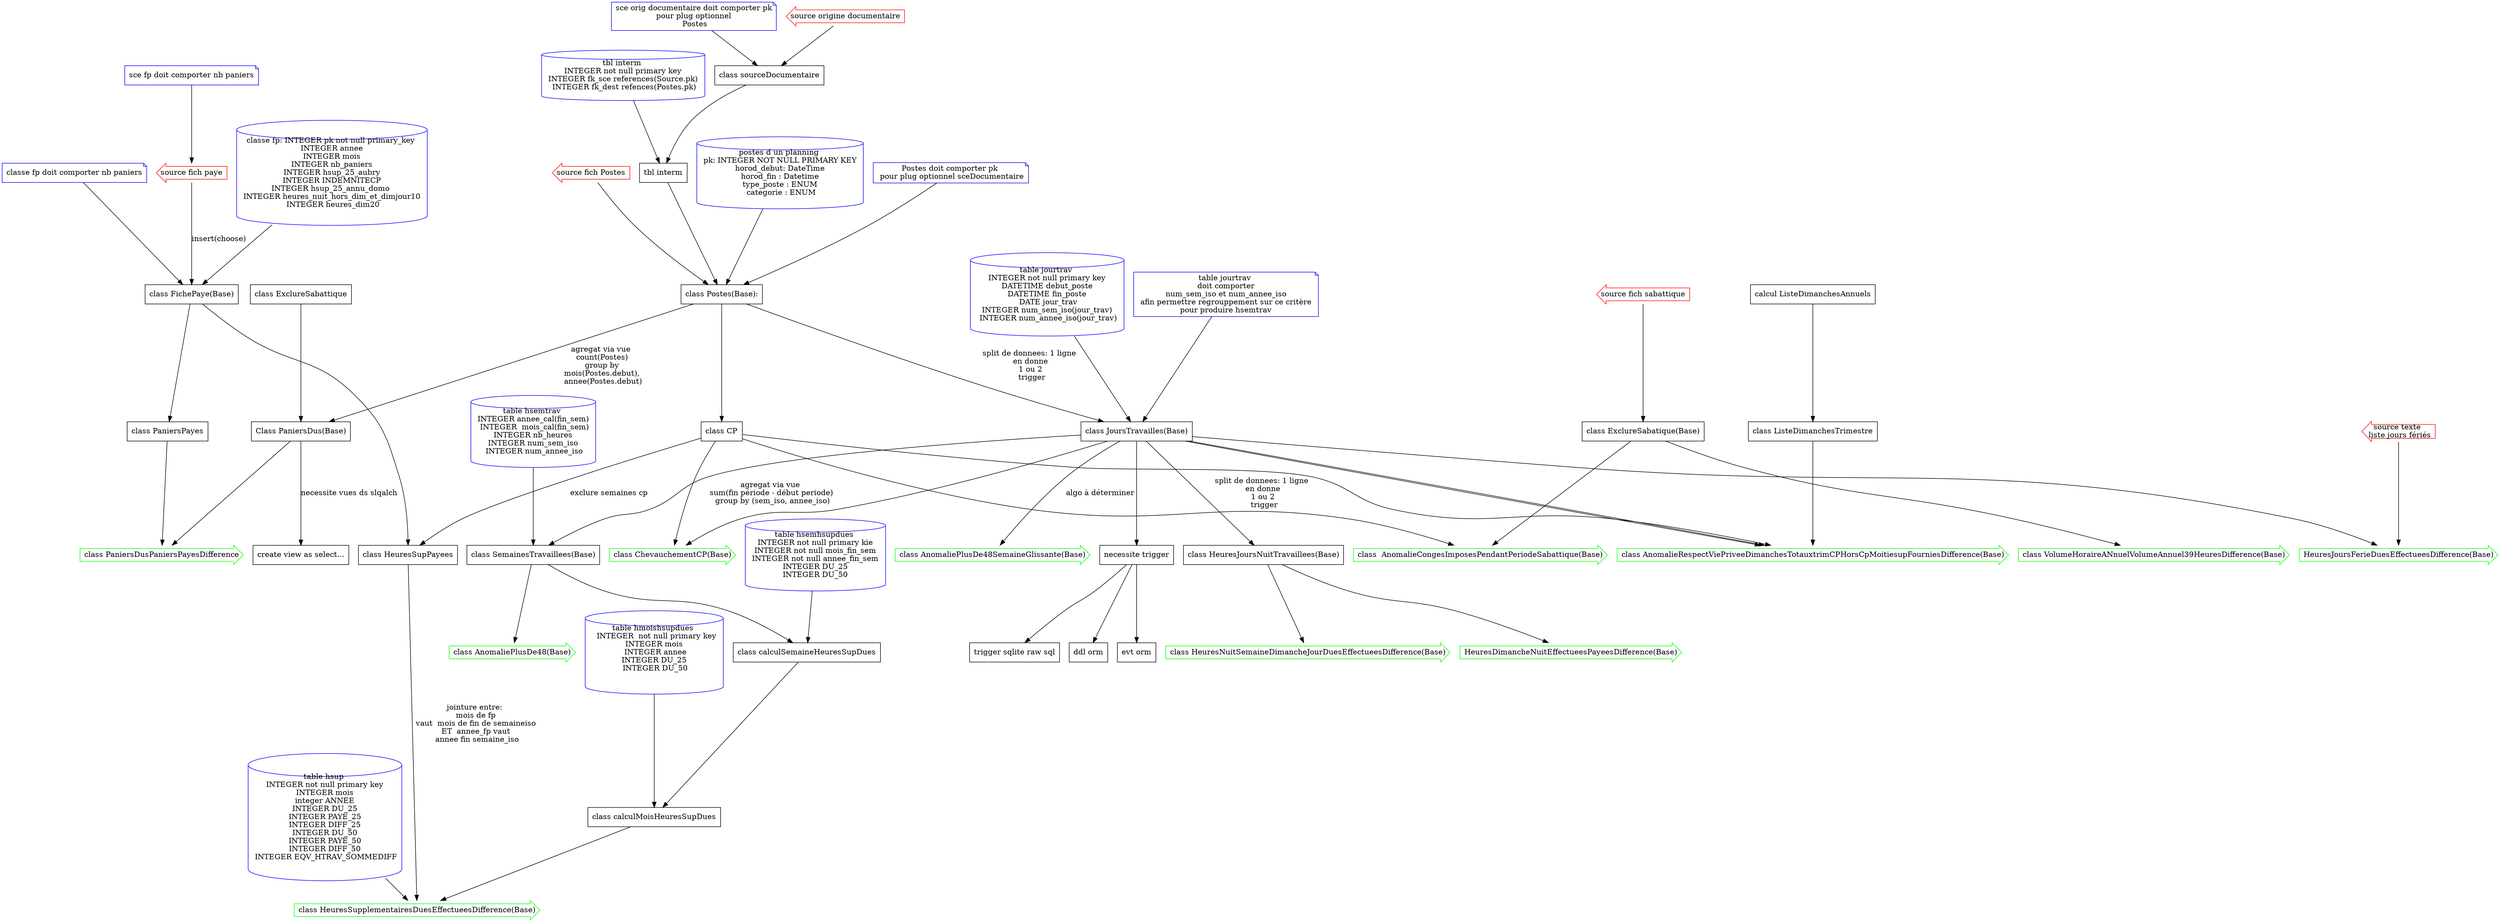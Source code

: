 digraph G {

// description des classes
node [shape="cylinder" color="blue"]
"postes d un planning \n pk: INTEGER NOT NULL PRIMARY KEY \n horod_debut: DateTime \n horod_fin : Datetime \n type_poste : ENUM \n categorie : ENUM"
"classe fp: INTEGER pk not null primary_key \n INTEGER annee \n INTEGER mois \n INTEGER nb_paniers \n INTEGER hsup_25_aubry \n INTEGER INDEMNITECP \n INTEGER hsup_25_annu_domo  \n INTEGER heures_nuit_hors_dim_et_dimjour10 \n INTEGER heures_dim20"
        "tbl interm \n INTEGER not null primary key \n INTEGER fk_sce references(Source.pk) \n INTEGER fk_dest refences(Postes.pk)"
        "table hsup \n INTEGER not null primary key \n INTEGER mois \n integer ANNEE \n INTEGER DU_25 \n INTEGER PAYE_25 \n INTEGER DIFF_25 \n INTEGER DU_50 \n INTEGER PAYE_50 \n INTEGER DIFF_50 \n INTEGER EQV_HTRAV_SOMMEDIFF"
        "table hmoishsupdues \n   INTEGER  not null primary key \n INTEGER mois \n  INTEGER annee \n INTEGER DU_25 \n  INTEGER DU_50 \n "
        "table hsemhsupdues \n INTEGER not null primary kie \n INTEGER not null mois_fin_sem \n INTEGER not null annee_fin_sem \n INTEGER DU_25 \n INTEGER DU_50 "
                "table jourtrav \n INTEGER not null primary key \n DATETIME debut_poste \n DATETIME fin_poste \n  DATE jour_trav \n INTEGER num_sem_iso(jour_trav) \n  INTEGER num_annee_iso(jour_trav) "
        "table hsemtrav \n INTEGER annee_cal(fin_sem) \n  INTEGER  mois_cal(fin_sem) \n INTEGER nb_heures \n INTEGER num_sem_iso \n INTEGER num_annee_iso"

// notes pour conception description des classe
node [shape="note" color="blue"]

    "sce fp doit comporter nb paniers"
        "classe fp doit comporter nb paniers"

        "sce orig documentaire doit comporter pk\n pour plug optionnel \n Postes"
        "Postes doit comporter pk \n pour plug optionnel sceDocumentaire"

        "table jourtrav \n doit comporter \n num_sem_iso et num_annee_iso \n afin permettre regrouppement sur ce critère \n pour produire hsemtrav "

        // les entrees
node [shape="larrow" color="red"]
    "source texte \n liste jours fériés"
    "source fich Postes"
    "source fich sabattique"
    "source fich paye"
    "source origine documentaire"
// les sorties
node [shape = "rarrow" color="green"]
"class HeuresSupplementairesDuesEffectueesDifference(Base)"
"class HeuresNuitSemaineDimancheJourDuesEffectueesDifference(Base)"
"HeuresDimancheNuitEffectueesPayeesDifference(Base)"
"HeuresJoursFerieDuesEffectueesDifference(Base)"
"class ChevauchementCP(Base)"
"class VolumeHoraireANnuelVolumeAnnuel39HeuresDifference(Base)"
"class AnomaliePlusDe48(Base)"
"class AnomaliePlusDe48SemaineGlissante(Base)"
"class AnomalieRespectViePriveeDimanchesTotauxtrimCPHorsCpMoitiesupFourniesDifference(Base)"
"class  AnomalieCongesImposesPendantPeriodeSabattique(Base)"
"class PaniersDusPaniersPayesDifference"
// les tables intermediaires
node [shape="box" color="black"]
// liste des classes pour n en oublier aucune
"class sourceDocumentaire"
 "class Postes(Base):"
"Class PaniersDus(Base)"
"class JoursTravailles(Base)"
"class FichePaye(Base)"
"class ExclureSabatique(Base)"


//TACHE "class HeuresSupplementairesDuesEffectueesDifference(Base)"
// mois annee de fiche de paye. du = heures travaillees au delà de 35 heures -> split de ces heures en entre 35 et 43 entre 43 et 48 plus de 48.
//                              paye = heures aubry 17.33 heures à 25 %   -  4 heures par semaine de cp (1 semaine = 5/5. 1 jour = 1/5 etc.... ) -> payé 25%
//                              paye = heurs annuelles (2 heures en mai 2017 foutage de g... ) => nécessité dans fiche de paye
  // constructin de jourstravailles depuis postes
"class Postes(Base):" -> "class JoursTravailles(Base)" [label = "split de donnees: 1 ligne \n en donne \n 1 ou 2 \n trigger"]
   // modelisatino de jourstravailles
        "table jourtrav \n doit comporter \n num_sem_iso et num_annee_iso \n afin permettre regrouppement sur ce critère \n pour produire hsemtrav " -> "class JoursTravailles(Base)"
        "table jourtrav \n INTEGER not null primary key \n DATETIME debut_poste \n DATETIME fin_poste \n  DATE jour_trav \n INTEGER num_sem_iso(jour_trav) \n  INTEGER num_annee_iso(jour_trav) " -> "class JoursTravailles(Base)"
        // comment remplir jours travailles?
 "class JoursTravailles(Base)" -> "necessite trigger"
 "necessite trigger" -> {"trigger sqlite raw sql" "ddl orm" "evt orm"  }
  // construction de semaines travaillees depuis jourstravailles
  "class JoursTravailles(Base)" -> "class SemainesTravaillees(Base)" [label = "agregat via vue \n sum(fin période - début periode) \n group by (sem_iso, annee_iso)"]
   // modélisation semaine travaillees
   "table hsemtrav \n INTEGER annee_cal(fin_sem) \n  INTEGER  mois_cal(fin_sem) \n INTEGER nb_heures \n INTEGER num_sem_iso \n INTEGER num_annee_iso" -> "class SemainesTravaillees(Base)"
  "class SemainesTravaillees(Base)" ->  "class calculSemaineHeuresSupDues"
"class calculSemaineHeuresSupDues"  -> "class calculMoisHeuresSupDues"
   // du mois heures sup au heures sup diff
"class calculMoisHeuresSupDues"-> "class HeuresSupplementairesDuesEffectueesDifference(Base)"
"table hmoishsupdues \n   INTEGER  not null primary key \n INTEGER mois \n  INTEGER annee \n INTEGER DU_25 \n  INTEGER DU_50 \n " -> "class calculMoisHeuresSupDues"
  //  heures sup payees 47 * 4 = 188 heures annuelles (le reste = 20 h ds cp):  soit 17,33 tt le temps sauf cp soit 4h en moins  par semaine (reel).  ou 4h / semaine sauf semaines cp.
  // 4h par semaine à 25% fonctionne donc. exclure semaines de cp.
  // du coup :

  // TODO : pb semaines de cp incompletes : retirer 4 h x n/5 x nb_jr_cp
"class FichePaye(Base)"   ->  "class HeuresSupPayees"
"class CP" -> "class HeuresSupPayees" [label = "exclure semaines cp"]
"class HeuresSupPayees" -> "class HeuresSupplementairesDuesEffectueesDifference(Base)" [label = "jointure entre: \n mois de fp \n vaut  mois de fin de semaineiso \n ET  annee_fp vaut \n annee fin semaine_iso" ]
"table hsup \n INTEGER not null primary key \n INTEGER mois \n integer ANNEE \n INTEGER DU_25 \n INTEGER PAYE_25 \n INTEGER DIFF_25 \n INTEGER DU_50 \n INTEGER PAYE_50 \n INTEGER DIFF_50 \n INTEGER EQV_HTRAV_SOMMEDIFF" -> "class HeuresSupplementairesDuesEffectueesDifference(Base)"
"table hsemhsupdues \n INTEGER not null primary kie \n INTEGER not null mois_fin_sem \n INTEGER not null annee_fin_sem \n INTEGER DU_25 \n INTEGER DU_50 " -> "class calculSemaineHeuresSupDues"
// FIN TACHE






// TACHE class HeuresNuitSemaineDimancheJourDuesEffectueesDifference(Base)"
"class JoursTravailles(Base)"   -> "class HeuresJoursNuitTravaillees(Base)"  [label = "split de donnees: 1 ligne \n en donne \n 1 ou 2 \n trigger"]
"class HeuresJoursNuitTravaillees(Base)" -> { "class HeuresNuitSemaineDimancheJourDuesEffectueesDifference(Base)" "HeuresDimancheNuitEffectueesPayeesDifference(Base)" }
// FIN TACHE

// TACHE "HeuresDimancheNuitEffectueesPayeesDifference(Base)"
// FIN TACHE

// TACHE "HeuresJoursFerieDuesEffectueesDifference(Base)"
// FIN TACHE

// TACHE "class ChevauchementCP(Base)"
 "class Postes(Base):" -> "class CP"
 "class CP" -> "class ChevauchementCP(Base)"
 "class JoursTravailles(Base)" -> "class ChevauchementCP(Base)"
// FIN TACHE

// TACHE "class VolumeHoraireANnuelVolumeAnnuel39HeuresDifference(Base)"
// FIN TACHE


// TACHE "class AnomaliePlusDe48(Base)"
// FIN TACHE

// TACHE "class AnomaliePlusDe48SemaineGlissante(Base)"
// FIN TACHE

// TACHE "class AnomalieRespectViePriveeDimanchesTotauxtrimCPHorsCpMoitiesupFourniesDifference(Base)"
// TACHE NOMBRE DE WE RESPECT VIE PRIVEE
"class JoursTravailles(Base)" -> "class AnomalieRespectViePriveeDimanchesTotauxtrimCPHorsCpMoitiesupFourniesDifference(Base)"
"calcul ListeDimanchesAnnuels" -> "class ListeDimanchesTrimestre"
"class CP" -> "class AnomalieRespectViePriveeDimanchesTotauxtrimCPHorsCpMoitiesupFourniesDifference(Base)"
"class ListeDimanchesTrimestre" -> "class AnomalieRespectViePriveeDimanchesTotauxtrimCPHorsCpMoitiesupFourniesDifference(Base)"
"class JoursTravailles(Base)" -> "class AnomalieRespectViePriveeDimanchesTotauxtrimCPHorsCpMoitiesupFourniesDifference(Base)"
// FIN TACHE NOMBRE DE WE RESPECT VIE PRIMVEE
// FIN TACHE

// TACHE "class  AnomalieCongesImposesPendantPeriodeSabattique(Base)"
// FIN TACHE

// TACHE "class PaniersDusPaniersPayesDifference"
 // TACHE VERIFICATION DES PANIERS PAYES = PANIERS DUS
 "class Postes(Base):" -> "Class PaniersDus(Base)" [label = "agregat via vue \n count(Postes) \n group by \n mois(Postes.debut), \n annee(Postes.debut)"]
 "Class PaniersDus(Base)" -> "create view as select..." [label = "necessite vues ds slqalch" ]
     "sce fp doit comporter nb paniers" -> "source fich paye"
        "classe fp doit comporter nb paniers" -> "class FichePaye(Base)"
        "class FichePaye(Base)" -> "class PaniersPayes"
        "class PaniersPayes" -> "class PaniersDusPaniersPayesDifference"
        "class ExclureSabattique" -> "Class PaniersDus(Base)"
        "Class PaniersDus(Base)" -> "class PaniersDusPaniersPayesDifference"
 // FIN DE TACHE VERIFICATION PANIERS PAYES = PANIERS DUS
// FIN TACHE

//  carte grille cornouialle clef boitier lecture ticket  ds 06 60 82 97 41  m  corecter

// TACHE CONSTRUCTION DU PLANNING
"source fich Postes" -> "class Postes(Base):"
"postes d un planning \n pk: INTEGER NOT NULL PRIMARY KEY \n horod_debut: DateTime \n horod_fin : Datetime \n type_poste : ENUM \n categorie : ENUM" -> "class Postes(Base):"
"source origine documentaire" -> "class sourceDocumentaire"
"class sourceDocumentaire" -> "tbl interm"
"tbl interm" -> "class Postes(Base):"
"sce orig documentaire doit comporter pk\n pour plug optionnel \n Postes"  -> "class sourceDocumentaire"
"Postes doit comporter pk \n pour plug optionnel sceDocumentaire" -> "class Postes(Base):"
"tbl interm \n INTEGER not null primary key \n INTEGER fk_sce references(Source.pk) \n INTEGER fk_dest refences(Postes.pk)" -> "tbl interm"
// FIN TACHE CONSTRUCTION DU PLANNING

// TACHE CONSTRUCTION FICHE PAYE
"classe fp: INTEGER pk not null primary_key \n INTEGER annee \n INTEGER mois \n INTEGER nb_paniers \n INTEGER hsup_25_aubry \n INTEGER INDEMNITECP \n INTEGER hsup_25_annu_domo  \n INTEGER heures_nuit_hors_dim_et_dimjour10 \n INTEGER heures_dim20" -> "class FichePaye(Base)"
 "source fich paye" -> "class FichePaye(Base)" [label = "insert(choose)" ]
// FIN TACHE

// TACHE VOLUME HORAIRE ANNUEL 39 HEURES
 // SOUS TACHE exclure sabattique des heures à effectuer annuellement.
 "class ExclureSabatique(Base)" -> "class VolumeHoraireANnuelVolumeAnnuel39HeuresDifference(Base)"
 // FIN DE TACHE VOLUME HORAIRE ANNUEL 39 HEURES


 // TACHE sabattique : relever les cp imposés lors période sabattique
 "source fich sabattique" -> "class ExclureSabatique(Base)"
 "class ExclureSabatique(Base)" -> "class  AnomalieCongesImposesPendantPeriodeSabattique(Base)"
 "class CP" -> "class  AnomalieCongesImposesPendantPeriodeSabattique(Base)"
 // fin tache









"class SemainesTravaillees(Base)"



"class SemainesTravaillees(Base)" -> "class AnomaliePlusDe48(Base)"
"class JoursTravailles(Base)" -> "class AnomaliePlusDe48SemaineGlissante(Base)" [label = "algo à déterminer"]
"source texte \n liste jours fériés" -> "HeuresJoursFerieDuesEffectueesDifference(Base)"
"class JoursTravailles(Base)" -> "HeuresJoursFerieDuesEffectueesDifference(Base)"

}